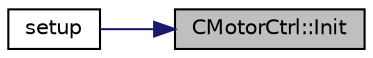 digraph "CMotorCtrl::Init"
{
 // INTERACTIVE_SVG=YES
 // LATEX_PDF_SIZE
  bgcolor="transparent";
  edge [fontname="Helvetica",fontsize="10",labelfontname="Helvetica",labelfontsize="10"];
  node [fontname="Helvetica",fontsize="10",shape=record];
  rankdir="RL";
  Node12 [label="CMotorCtrl::Init",height=0.2,width=0.4,color="black", fillcolor="grey75", style="filled", fontcolor="black",tooltip="Initialization function of CMotorCtrl."];
  Node12 -> Node13 [dir="back",color="midnightblue",fontsize="10",style="solid"];
  Node13 [label="setup",height=0.2,width=0.4,color="black",URL="$_a_d_a_s___m_c_u_8ino.html#a4fc01d736fe50cf5b977f755b675f11d",tooltip=" "];
}
